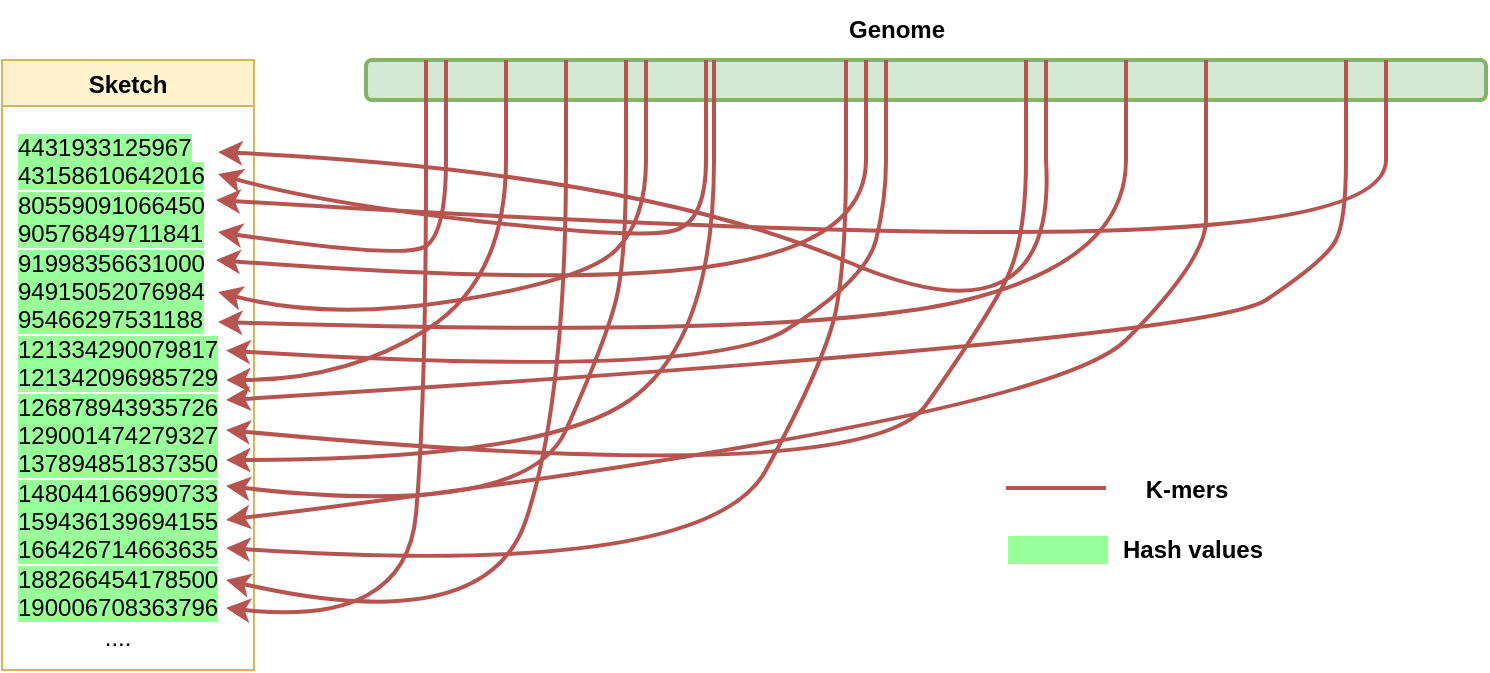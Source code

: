 <mxfile version="20.0.2" type="device"><diagram id="W_Z3NZ7T8-EPFU0vxUpH" name="Page-1"><mxGraphModel dx="946" dy="557" grid="1" gridSize="10" guides="1" tooltips="1" connect="1" arrows="1" fold="1" page="1" pageScale="1" pageWidth="827" pageHeight="1169" math="0" shadow="0"><root><mxCell id="0"/><mxCell id="1" parent="0"/><mxCell id="tsyB9GkO1xbdFidODSL9-1" value="Sketch" style="swimlane;fillColor=#fff2cc;strokeColor=#d6b656;" vertex="1" parent="1"><mxGeometry x="58" y="40" width="126" height="305" as="geometry"/></mxCell><mxCell id="tsyB9GkO1xbdFidODSL9-3" value="&lt;div&gt;&lt;span style=&quot;background-color: rgb(153, 255, 153);&quot;&gt;4431933125967&lt;/span&gt;&lt;/div&gt;&lt;div&gt;&lt;span style=&quot;background-color: rgb(153, 255, 153);&quot;&gt;43158610642016&lt;/span&gt;&lt;/div&gt;&lt;div&gt;&lt;span style=&quot;background-color: rgb(153, 255, 153);&quot;&gt;80559091066450&lt;/span&gt;&lt;/div&gt;&lt;div&gt;&lt;span style=&quot;background-color: rgb(153, 255, 153);&quot;&gt;90576849711841&lt;/span&gt;&lt;/div&gt;&lt;div&gt;&lt;span style=&quot;background-color: rgb(153, 255, 153);&quot;&gt;91998356631000&lt;/span&gt;&lt;/div&gt;&lt;div&gt;&lt;span style=&quot;background-color: rgb(153, 255, 153);&quot;&gt;94915052076984&lt;/span&gt;&lt;/div&gt;&lt;div&gt;&lt;span style=&quot;background-color: rgb(153, 255, 153);&quot;&gt;95466297531188&lt;/span&gt;&lt;/div&gt;&lt;div&gt;&lt;span style=&quot;background-color: rgb(153, 255, 153);&quot;&gt;121334290079817&lt;/span&gt;&lt;/div&gt;&lt;div&gt;&lt;span style=&quot;background-color: rgb(153, 255, 153);&quot;&gt;121342096985729&lt;/span&gt;&lt;/div&gt;&lt;div&gt;&lt;span style=&quot;background-color: rgb(153, 255, 153);&quot;&gt;126878943935726&lt;/span&gt;&lt;/div&gt;&lt;div&gt;&lt;span style=&quot;background-color: rgb(153, 255, 153);&quot;&gt;129001474279327&lt;/span&gt;&lt;/div&gt;&lt;div&gt;&lt;span style=&quot;background-color: rgb(153, 255, 153);&quot;&gt;137894851837350&lt;/span&gt;&lt;/div&gt;&lt;div&gt;&lt;span style=&quot;background-color: rgb(153, 255, 153);&quot;&gt;148044166990733&lt;/span&gt;&lt;/div&gt;&lt;div&gt;&lt;span style=&quot;background-color: rgb(153, 255, 153);&quot;&gt;159436139694155&lt;/span&gt;&lt;/div&gt;&lt;div&gt;&lt;span style=&quot;background-color: rgb(153, 255, 153);&quot;&gt;166426714663635&lt;/span&gt;&lt;/div&gt;&lt;div&gt;&lt;span style=&quot;background-color: rgb(153, 255, 153);&quot;&gt;188266454178500&lt;/span&gt;&lt;/div&gt;&lt;div&gt;&lt;span style=&quot;background-color: rgb(153, 255, 153);&quot;&gt;190006708363796&lt;/span&gt;&lt;/div&gt;&lt;div style=&quot;text-align: center;&quot;&gt;....&lt;br&gt;&lt;/div&gt;" style="text;html=1;align=left;verticalAlign=middle;resizable=0;points=[];autosize=1;strokeColor=none;fillColor=none;" vertex="1" parent="tsyB9GkO1xbdFidODSL9-1"><mxGeometry x="6" y="31" width="120" height="270" as="geometry"/></mxCell><mxCell id="tsyB9GkO1xbdFidODSL9-6" value="" style="rounded=1;whiteSpace=wrap;html=1;fillColor=#d5e8d4;strokeColor=#82b366;strokeWidth=2;" vertex="1" parent="1"><mxGeometry x="240" y="40" width="560" height="20" as="geometry"/></mxCell><mxCell id="tsyB9GkO1xbdFidODSL9-7" value="" style="endArrow=none;html=1;rounded=0;strokeWidth=2;fillColor=#f8cecc;strokeColor=#b85450;" edge="1" parent="1"><mxGeometry width="50" height="50" relative="1" as="geometry"><mxPoint x="280" y="90" as="sourcePoint"/><mxPoint x="280" y="40" as="targetPoint"/></mxGeometry></mxCell><mxCell id="tsyB9GkO1xbdFidODSL9-8" value="" style="endArrow=none;html=1;rounded=0;strokeWidth=2;fillColor=#f8cecc;strokeColor=#b85450;" edge="1" parent="1"><mxGeometry width="50" height="50" relative="1" as="geometry"><mxPoint x="310" y="90" as="sourcePoint"/><mxPoint x="310" y="40" as="targetPoint"/></mxGeometry></mxCell><mxCell id="tsyB9GkO1xbdFidODSL9-9" value="" style="endArrow=none;html=1;rounded=0;strokeWidth=2;fillColor=#f8cecc;strokeColor=#b85450;" edge="1" parent="1"><mxGeometry width="50" height="50" relative="1" as="geometry"><mxPoint x="270" y="90" as="sourcePoint"/><mxPoint x="270" y="40" as="targetPoint"/></mxGeometry></mxCell><mxCell id="tsyB9GkO1xbdFidODSL9-10" value="" style="endArrow=none;html=1;rounded=0;strokeWidth=2;fillColor=#f8cecc;strokeColor=#b85450;" edge="1" parent="1"><mxGeometry width="50" height="50" relative="1" as="geometry"><mxPoint x="370" y="90" as="sourcePoint"/><mxPoint x="370" y="40" as="targetPoint"/></mxGeometry></mxCell><mxCell id="tsyB9GkO1xbdFidODSL9-11" value="" style="endArrow=none;html=1;rounded=0;strokeWidth=2;fillColor=#f8cecc;strokeColor=#b85450;" edge="1" parent="1"><mxGeometry width="50" height="50" relative="1" as="geometry"><mxPoint x="730" y="90" as="sourcePoint"/><mxPoint x="730" y="40" as="targetPoint"/></mxGeometry></mxCell><mxCell id="tsyB9GkO1xbdFidODSL9-12" value="" style="endArrow=none;html=1;rounded=0;strokeWidth=2;fillColor=#f8cecc;strokeColor=#b85450;" edge="1" parent="1"><mxGeometry width="50" height="50" relative="1" as="geometry"><mxPoint x="480" y="90" as="sourcePoint"/><mxPoint x="480" y="40" as="targetPoint"/></mxGeometry></mxCell><mxCell id="tsyB9GkO1xbdFidODSL9-13" value="" style="endArrow=none;html=1;rounded=0;strokeWidth=2;fillColor=#f8cecc;strokeColor=#b85450;" edge="1" parent="1"><mxGeometry width="50" height="50" relative="1" as="geometry"><mxPoint x="580" y="90" as="sourcePoint"/><mxPoint x="580" y="40" as="targetPoint"/></mxGeometry></mxCell><mxCell id="tsyB9GkO1xbdFidODSL9-14" value="" style="endArrow=none;html=1;rounded=0;strokeWidth=2;fillColor=#f8cecc;strokeColor=#b85450;" edge="1" parent="1"><mxGeometry width="50" height="50" relative="1" as="geometry"><mxPoint x="414" y="90" as="sourcePoint"/><mxPoint x="414" y="40" as="targetPoint"/></mxGeometry></mxCell><mxCell id="tsyB9GkO1xbdFidODSL9-15" value="" style="endArrow=none;html=1;rounded=0;strokeWidth=2;fillColor=#f8cecc;strokeColor=#b85450;" edge="1" parent="1"><mxGeometry width="50" height="50" relative="1" as="geometry"><mxPoint x="620" y="90" as="sourcePoint"/><mxPoint x="620" y="40" as="targetPoint"/></mxGeometry></mxCell><mxCell id="tsyB9GkO1xbdFidODSL9-16" value="" style="endArrow=none;html=1;rounded=0;strokeWidth=2;fillColor=#f8cecc;strokeColor=#b85450;" edge="1" parent="1"><mxGeometry width="50" height="50" relative="1" as="geometry"><mxPoint x="500" y="90" as="sourcePoint"/><mxPoint x="500" y="40" as="targetPoint"/></mxGeometry></mxCell><mxCell id="tsyB9GkO1xbdFidODSL9-17" value="" style="endArrow=none;html=1;rounded=0;strokeWidth=2;fillColor=#f8cecc;strokeColor=#b85450;" edge="1" parent="1"><mxGeometry width="50" height="50" relative="1" as="geometry"><mxPoint x="340" y="90" as="sourcePoint"/><mxPoint x="340" y="40" as="targetPoint"/></mxGeometry></mxCell><mxCell id="tsyB9GkO1xbdFidODSL9-18" value="" style="endArrow=none;html=1;rounded=0;strokeWidth=2;fillColor=#f8cecc;strokeColor=#b85450;" edge="1" parent="1"><mxGeometry width="50" height="50" relative="1" as="geometry"><mxPoint x="410" y="90" as="sourcePoint"/><mxPoint x="410" y="40" as="targetPoint"/></mxGeometry></mxCell><mxCell id="tsyB9GkO1xbdFidODSL9-19" value="" style="endArrow=none;html=1;rounded=0;strokeWidth=2;fillColor=#f8cecc;strokeColor=#b85450;" edge="1" parent="1"><mxGeometry width="50" height="50" relative="1" as="geometry"><mxPoint x="490" y="90" as="sourcePoint"/><mxPoint x="490" y="40" as="targetPoint"/></mxGeometry></mxCell><mxCell id="tsyB9GkO1xbdFidODSL9-20" value="" style="endArrow=none;html=1;rounded=0;strokeWidth=2;fillColor=#f8cecc;strokeColor=#b85450;" edge="1" parent="1"><mxGeometry width="50" height="50" relative="1" as="geometry"><mxPoint x="570" y="90" as="sourcePoint"/><mxPoint x="570" y="40" as="targetPoint"/></mxGeometry></mxCell><mxCell id="tsyB9GkO1xbdFidODSL9-21" value="" style="endArrow=none;html=1;rounded=0;strokeWidth=2;fillColor=#f8cecc;strokeColor=#b85450;" edge="1" parent="1"><mxGeometry width="50" height="50" relative="1" as="geometry"><mxPoint x="660" y="90" as="sourcePoint"/><mxPoint x="660" y="40" as="targetPoint"/></mxGeometry></mxCell><mxCell id="tsyB9GkO1xbdFidODSL9-22" value="" style="endArrow=none;html=1;rounded=0;strokeWidth=2;fillColor=#f8cecc;strokeColor=#b85450;" edge="1" parent="1"><mxGeometry width="50" height="50" relative="1" as="geometry"><mxPoint x="380" y="90" as="sourcePoint"/><mxPoint x="380" y="40" as="targetPoint"/></mxGeometry></mxCell><mxCell id="tsyB9GkO1xbdFidODSL9-23" value="" style="endArrow=none;html=1;rounded=0;strokeWidth=2;fillColor=#f8cecc;strokeColor=#b85450;" edge="1" parent="1"><mxGeometry width="50" height="50" relative="1" as="geometry"><mxPoint x="750" y="90" as="sourcePoint"/><mxPoint x="750" y="40" as="targetPoint"/></mxGeometry></mxCell><mxCell id="tsyB9GkO1xbdFidODSL9-24" value="" style="curved=1;endArrow=classic;html=1;rounded=0;strokeWidth=2;fillColor=#f8cecc;strokeColor=#b85450;" edge="1" parent="1"><mxGeometry width="50" height="50" relative="1" as="geometry"><mxPoint x="270" y="90" as="sourcePoint"/><mxPoint x="170" y="314" as="targetPoint"/><Array as="points"><mxPoint x="270" y="210"/><mxPoint x="260" y="324"/></Array></mxGeometry></mxCell><mxCell id="tsyB9GkO1xbdFidODSL9-25" value="" style="curved=1;endArrow=classic;html=1;rounded=0;strokeWidth=2;fillColor=#f8cecc;strokeColor=#b85450;" edge="1" parent="1"><mxGeometry width="50" height="50" relative="1" as="geometry"><mxPoint x="410" y="90" as="sourcePoint"/><mxPoint x="166" y="97" as="targetPoint"/><Array as="points"><mxPoint x="410" y="120"/><mxPoint x="380" y="130"/><mxPoint x="215.96" y="111.42"/></Array></mxGeometry></mxCell><mxCell id="tsyB9GkO1xbdFidODSL9-26" value="" style="curved=1;endArrow=classic;html=1;rounded=0;strokeWidth=2;entryX=0.992;entryY=0.054;entryDx=0;entryDy=0;entryPerimeter=0;fillColor=#f8cecc;strokeColor=#b85450;" edge="1" parent="1"><mxGeometry width="50" height="50" relative="1" as="geometry"><mxPoint x="750" y="90" as="sourcePoint"/><mxPoint x="165.0" y="110.0" as="targetPoint"/><Array as="points"><mxPoint x="750" y="120"/><mxPoint x="490" y="130"/></Array></mxGeometry></mxCell><mxCell id="tsyB9GkO1xbdFidODSL9-27" value="" style="curved=1;endArrow=classic;html=1;rounded=0;strokeWidth=2;fillColor=#f8cecc;strokeColor=#b85450;" edge="1" parent="1"><mxGeometry width="50" height="50" relative="1" as="geometry"><mxPoint x="280" y="90" as="sourcePoint"/><mxPoint x="166" y="126" as="targetPoint"/><Array as="points"><mxPoint x="280" y="126"/><mxPoint x="260" y="140"/></Array></mxGeometry></mxCell><mxCell id="tsyB9GkO1xbdFidODSL9-28" value="" style="curved=1;endArrow=classic;html=1;rounded=0;strokeWidth=2;entryX=0.992;entryY=0.054;entryDx=0;entryDy=0;entryPerimeter=0;fillColor=#f8cecc;strokeColor=#b85450;" edge="1" parent="1"><mxGeometry width="50" height="50" relative="1" as="geometry"><mxPoint x="490" y="90" as="sourcePoint"/><mxPoint x="165.0" y="140.0" as="targetPoint"/><Array as="points"><mxPoint x="490" y="130"/><mxPoint x="350" y="154"/></Array></mxGeometry></mxCell><mxCell id="tsyB9GkO1xbdFidODSL9-29" value="" style="curved=1;endArrow=classic;html=1;rounded=0;strokeWidth=2;entryX=0.992;entryY=0.054;entryDx=0;entryDy=0;entryPerimeter=0;fillColor=#f8cecc;strokeColor=#b85450;" edge="1" parent="1"><mxGeometry width="50" height="50" relative="1" as="geometry"><mxPoint x="380" y="90" as="sourcePoint"/><mxPoint x="166.0" y="156.0" as="targetPoint"/><Array as="points"><mxPoint x="380" y="120"/><mxPoint x="350" y="150"/><mxPoint x="220.96" y="170.42"/></Array></mxGeometry></mxCell><mxCell id="tsyB9GkO1xbdFidODSL9-30" value="" style="curved=1;endArrow=classic;html=1;rounded=0;strokeWidth=2;entryX=0.992;entryY=0.054;entryDx=0;entryDy=0;entryPerimeter=0;fillColor=#f8cecc;strokeColor=#b85450;" edge="1" parent="1"><mxGeometry width="50" height="50" relative="1" as="geometry"><mxPoint x="620" y="90" as="sourcePoint"/><mxPoint x="166.0" y="171.0" as="targetPoint"/><Array as="points"><mxPoint x="620" y="140"/><mxPoint x="460" y="180"/></Array></mxGeometry></mxCell><mxCell id="tsyB9GkO1xbdFidODSL9-31" value="" style="curved=1;endArrow=classic;html=1;rounded=0;strokeWidth=2;entryX=0.992;entryY=0.054;entryDx=0;entryDy=0;entryPerimeter=0;fillColor=#f8cecc;strokeColor=#b85450;" edge="1" parent="1"><mxGeometry width="50" height="50" relative="1" as="geometry"><mxPoint x="500" y="90" as="sourcePoint"/><mxPoint x="170.0" y="185.29" as="targetPoint"/><Array as="points"><mxPoint x="500" y="110"/><mxPoint x="490" y="150"/><mxPoint x="410" y="200"/></Array></mxGeometry></mxCell><mxCell id="tsyB9GkO1xbdFidODSL9-32" value="" style="curved=1;endArrow=classic;html=1;rounded=0;strokeWidth=2;entryX=0.992;entryY=0.054;entryDx=0;entryDy=0;entryPerimeter=0;fillColor=#f8cecc;strokeColor=#b85450;" edge="1" parent="1"><mxGeometry width="50" height="50" relative="1" as="geometry"><mxPoint x="310" y="90" as="sourcePoint"/><mxPoint x="170.0" y="200.0" as="targetPoint"/><Array as="points"><mxPoint x="310" y="150"/><mxPoint x="230" y="200"/></Array></mxGeometry></mxCell><mxCell id="tsyB9GkO1xbdFidODSL9-33" value="" style="curved=1;endArrow=classic;html=1;rounded=0;strokeWidth=2;entryX=0.992;entryY=0.054;entryDx=0;entryDy=0;entryPerimeter=0;fillColor=#f8cecc;strokeColor=#b85450;" edge="1" parent="1"><mxGeometry width="50" height="50" relative="1" as="geometry"><mxPoint x="730" y="90" as="sourcePoint"/><mxPoint x="170.0" y="210.0" as="targetPoint"/><Array as="points"><mxPoint x="730" y="120"/><mxPoint x="720" y="140"/><mxPoint x="660" y="180"/></Array></mxGeometry></mxCell><mxCell id="tsyB9GkO1xbdFidODSL9-34" value="" style="curved=1;endArrow=classic;html=1;rounded=0;strokeWidth=2;entryX=0.992;entryY=0.054;entryDx=0;entryDy=0;entryPerimeter=0;fillColor=#f8cecc;strokeColor=#b85450;" edge="1" parent="1"><mxGeometry width="50" height="50" relative="1" as="geometry"><mxPoint x="570" y="90" as="sourcePoint"/><mxPoint x="170.0" y="225.0" as="targetPoint"/><Array as="points"><mxPoint x="570" y="130"/><mxPoint x="550" y="170"/><mxPoint x="490" y="255"/></Array></mxGeometry></mxCell><mxCell id="tsyB9GkO1xbdFidODSL9-35" value="" style="curved=1;endArrow=classic;html=1;rounded=0;strokeWidth=2;fillColor=#f8cecc;strokeColor=#b85450;" edge="1" parent="1"><mxGeometry width="50" height="50" relative="1" as="geometry"><mxPoint x="414" y="90" as="sourcePoint"/><mxPoint x="170" y="240" as="targetPoint"/><Array as="points"><mxPoint x="414" y="180"/><mxPoint x="330" y="240"/></Array></mxGeometry></mxCell><mxCell id="tsyB9GkO1xbdFidODSL9-36" value="" style="curved=1;endArrow=classic;html=1;rounded=0;strokeWidth=2;entryX=0.992;entryY=0.054;entryDx=0;entryDy=0;entryPerimeter=0;fillColor=#f8cecc;strokeColor=#b85450;" edge="1" parent="1"><mxGeometry width="50" height="50" relative="1" as="geometry"><mxPoint x="370" y="90" as="sourcePoint"/><mxPoint x="170.0" y="253.0" as="targetPoint"/><Array as="points"><mxPoint x="370" y="140"/><mxPoint x="360" y="180"/><mxPoint x="320" y="270"/></Array></mxGeometry></mxCell><mxCell id="tsyB9GkO1xbdFidODSL9-37" value="" style="curved=1;endArrow=classic;html=1;rounded=0;strokeWidth=2;entryX=0.992;entryY=0.054;entryDx=0;entryDy=0;entryPerimeter=0;fillColor=#f8cecc;strokeColor=#b85450;" edge="1" parent="1"><mxGeometry width="50" height="50" relative="1" as="geometry"><mxPoint x="660" y="90" as="sourcePoint"/><mxPoint x="170.0" y="270.0" as="targetPoint"/><Array as="points"><mxPoint x="660" y="100"/><mxPoint x="660" y="140"/><mxPoint x="580" y="220"/></Array></mxGeometry></mxCell><mxCell id="tsyB9GkO1xbdFidODSL9-38" value="" style="curved=1;endArrow=classic;html=1;rounded=0;strokeWidth=2;entryX=0.992;entryY=0.054;entryDx=0;entryDy=0;entryPerimeter=0;fillColor=#f8cecc;strokeColor=#b85450;" edge="1" parent="1"><mxGeometry width="50" height="50" relative="1" as="geometry"><mxPoint x="480" y="90" as="sourcePoint"/><mxPoint x="170.0" y="284.0" as="targetPoint"/><Array as="points"><mxPoint x="480" y="140"/><mxPoint x="470" y="190"/><mxPoint x="410" y="300"/></Array></mxGeometry></mxCell><mxCell id="tsyB9GkO1xbdFidODSL9-39" value="" style="curved=1;endArrow=classic;html=1;rounded=0;strokeWidth=2;entryX=0.992;entryY=0.054;entryDx=0;entryDy=0;entryPerimeter=0;fillColor=#f8cecc;strokeColor=#b85450;" edge="1" parent="1"><mxGeometry width="50" height="50" relative="1" as="geometry"><mxPoint x="340" y="90" as="sourcePoint"/><mxPoint x="170.0" y="300.0" as="targetPoint"/><Array as="points"><mxPoint x="340" y="210"/><mxPoint x="300" y="330"/></Array></mxGeometry></mxCell><mxCell id="tsyB9GkO1xbdFidODSL9-40" value="" style="curved=1;endArrow=classic;html=1;rounded=0;strokeWidth=2;fillColor=#f8cecc;strokeColor=#b85450;" edge="1" parent="1"><mxGeometry width="50" height="50" relative="1" as="geometry"><mxPoint x="580" y="90" as="sourcePoint"/><mxPoint x="166" y="86" as="targetPoint"/><Array as="points"><mxPoint x="586" y="186"/><mxPoint x="376" y="96"/></Array></mxGeometry></mxCell><mxCell id="tsyB9GkO1xbdFidODSL9-41" value="&lt;b&gt;Genome&lt;/b&gt;" style="text;html=1;align=center;verticalAlign=middle;resizable=0;points=[];autosize=1;strokeColor=none;fillColor=none;" vertex="1" parent="1"><mxGeometry x="470" y="10" width="70" height="30" as="geometry"/></mxCell><mxCell id="tsyB9GkO1xbdFidODSL9-42" value="" style="endArrow=none;html=1;rounded=0;strokeWidth=2;fillColor=#f8cecc;strokeColor=#b85450;" edge="1" parent="1"><mxGeometry width="50" height="50" relative="1" as="geometry"><mxPoint x="560" y="254" as="sourcePoint"/><mxPoint x="610" y="254" as="targetPoint"/></mxGeometry></mxCell><mxCell id="tsyB9GkO1xbdFidODSL9-43" value="&lt;b&gt;K-mers&lt;/b&gt;" style="text;html=1;align=center;verticalAlign=middle;resizable=0;points=[];autosize=1;strokeColor=none;fillColor=none;" vertex="1" parent="1"><mxGeometry x="620" y="240" width="60" height="30" as="geometry"/></mxCell><mxCell id="tsyB9GkO1xbdFidODSL9-44" value="&lt;span style=&quot;text-align: left; background-color: rgb(153, 255, 153);&quot;&gt;&amp;nbsp; &amp;nbsp; &amp;nbsp; &amp;nbsp; &amp;nbsp; &amp;nbsp; &amp;nbsp; &amp;nbsp;&lt;/span&gt;" style="text;html=1;align=center;verticalAlign=middle;resizable=0;points=[];autosize=1;strokeColor=none;fillColor=none;" vertex="1" parent="1"><mxGeometry x="550" y="270" width="70" height="30" as="geometry"/></mxCell><mxCell id="tsyB9GkO1xbdFidODSL9-45" value="&lt;b&gt;Hash values&lt;br&gt;&lt;/b&gt;" style="text;html=1;align=center;verticalAlign=middle;resizable=0;points=[];autosize=1;strokeColor=none;fillColor=none;" vertex="1" parent="1"><mxGeometry x="608" y="270" width="90" height="30" as="geometry"/></mxCell></root></mxGraphModel></diagram></mxfile>